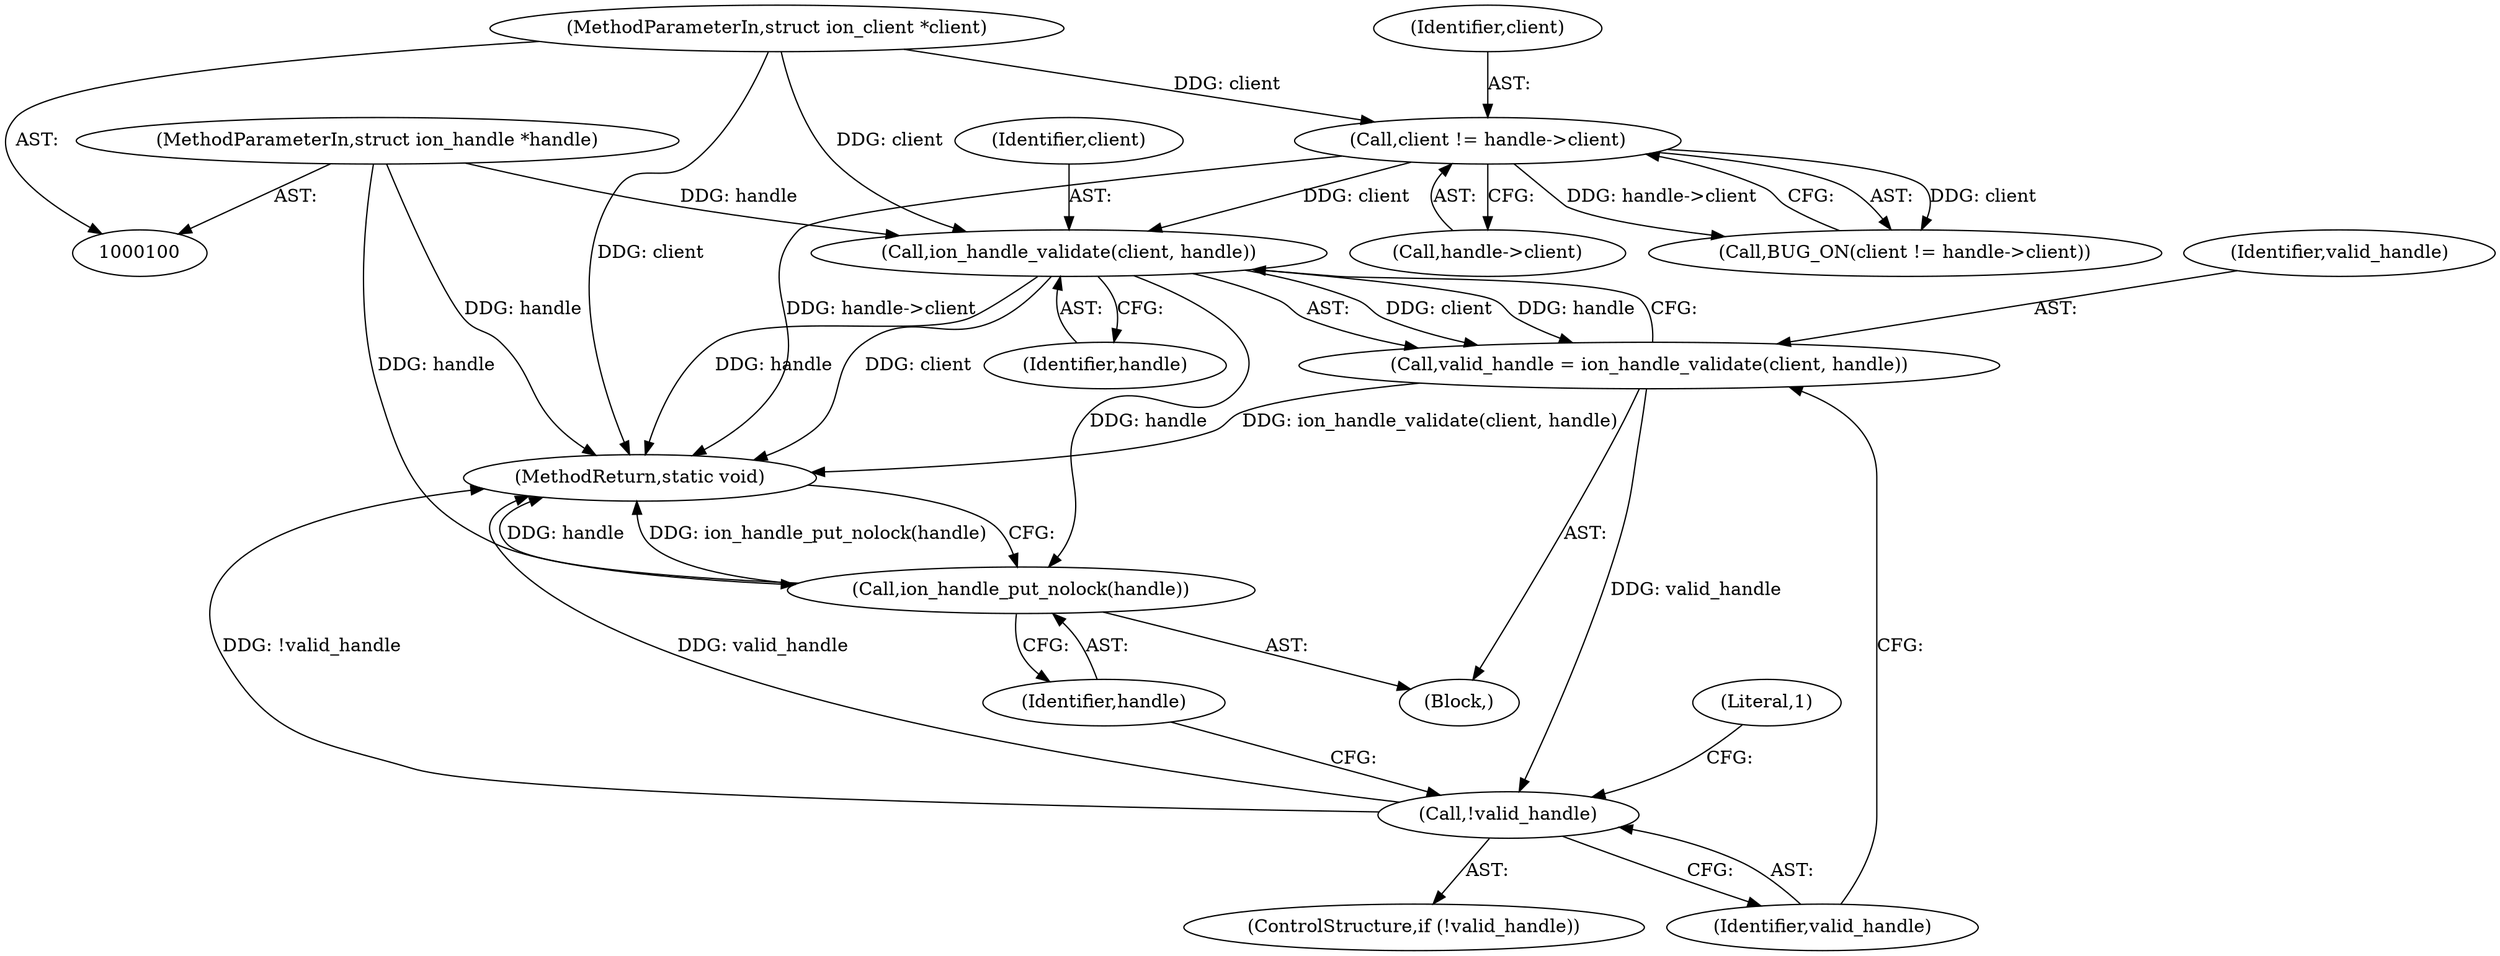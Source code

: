 digraph "0_linux_9590232bb4f4cc824f3425a6e1349afbe6d6d2b7@pointer" {
"1000113" [label="(Call,ion_handle_validate(client, handle))"];
"1000106" [label="(Call,client != handle->client)"];
"1000101" [label="(MethodParameterIn,struct ion_client *client)"];
"1000102" [label="(MethodParameterIn,struct ion_handle *handle)"];
"1000111" [label="(Call,valid_handle = ion_handle_validate(client, handle))"];
"1000117" [label="(Call,!valid_handle)"];
"1000125" [label="(Call,ion_handle_put_nolock(handle))"];
"1000125" [label="(Call,ion_handle_put_nolock(handle))"];
"1000118" [label="(Identifier,valid_handle)"];
"1000103" [label="(Block,)"];
"1000107" [label="(Identifier,client)"];
"1000111" [label="(Call,valid_handle = ion_handle_validate(client, handle))"];
"1000127" [label="(MethodReturn,static void)"];
"1000112" [label="(Identifier,valid_handle)"];
"1000117" [label="(Call,!valid_handle)"];
"1000116" [label="(ControlStructure,if (!valid_handle))"];
"1000108" [label="(Call,handle->client)"];
"1000121" [label="(Literal,1)"];
"1000102" [label="(MethodParameterIn,struct ion_handle *handle)"];
"1000113" [label="(Call,ion_handle_validate(client, handle))"];
"1000105" [label="(Call,BUG_ON(client != handle->client))"];
"1000106" [label="(Call,client != handle->client)"];
"1000115" [label="(Identifier,handle)"];
"1000126" [label="(Identifier,handle)"];
"1000101" [label="(MethodParameterIn,struct ion_client *client)"];
"1000114" [label="(Identifier,client)"];
"1000113" -> "1000111"  [label="AST: "];
"1000113" -> "1000115"  [label="CFG: "];
"1000114" -> "1000113"  [label="AST: "];
"1000115" -> "1000113"  [label="AST: "];
"1000111" -> "1000113"  [label="CFG: "];
"1000113" -> "1000127"  [label="DDG: client"];
"1000113" -> "1000127"  [label="DDG: handle"];
"1000113" -> "1000111"  [label="DDG: client"];
"1000113" -> "1000111"  [label="DDG: handle"];
"1000106" -> "1000113"  [label="DDG: client"];
"1000101" -> "1000113"  [label="DDG: client"];
"1000102" -> "1000113"  [label="DDG: handle"];
"1000113" -> "1000125"  [label="DDG: handle"];
"1000106" -> "1000105"  [label="AST: "];
"1000106" -> "1000108"  [label="CFG: "];
"1000107" -> "1000106"  [label="AST: "];
"1000108" -> "1000106"  [label="AST: "];
"1000105" -> "1000106"  [label="CFG: "];
"1000106" -> "1000127"  [label="DDG: handle->client"];
"1000106" -> "1000105"  [label="DDG: client"];
"1000106" -> "1000105"  [label="DDG: handle->client"];
"1000101" -> "1000106"  [label="DDG: client"];
"1000101" -> "1000100"  [label="AST: "];
"1000101" -> "1000127"  [label="DDG: client"];
"1000102" -> "1000100"  [label="AST: "];
"1000102" -> "1000127"  [label="DDG: handle"];
"1000102" -> "1000125"  [label="DDG: handle"];
"1000111" -> "1000103"  [label="AST: "];
"1000112" -> "1000111"  [label="AST: "];
"1000118" -> "1000111"  [label="CFG: "];
"1000111" -> "1000127"  [label="DDG: ion_handle_validate(client, handle)"];
"1000111" -> "1000117"  [label="DDG: valid_handle"];
"1000117" -> "1000116"  [label="AST: "];
"1000117" -> "1000118"  [label="CFG: "];
"1000118" -> "1000117"  [label="AST: "];
"1000121" -> "1000117"  [label="CFG: "];
"1000126" -> "1000117"  [label="CFG: "];
"1000117" -> "1000127"  [label="DDG: !valid_handle"];
"1000117" -> "1000127"  [label="DDG: valid_handle"];
"1000125" -> "1000103"  [label="AST: "];
"1000125" -> "1000126"  [label="CFG: "];
"1000126" -> "1000125"  [label="AST: "];
"1000127" -> "1000125"  [label="CFG: "];
"1000125" -> "1000127"  [label="DDG: handle"];
"1000125" -> "1000127"  [label="DDG: ion_handle_put_nolock(handle)"];
}
